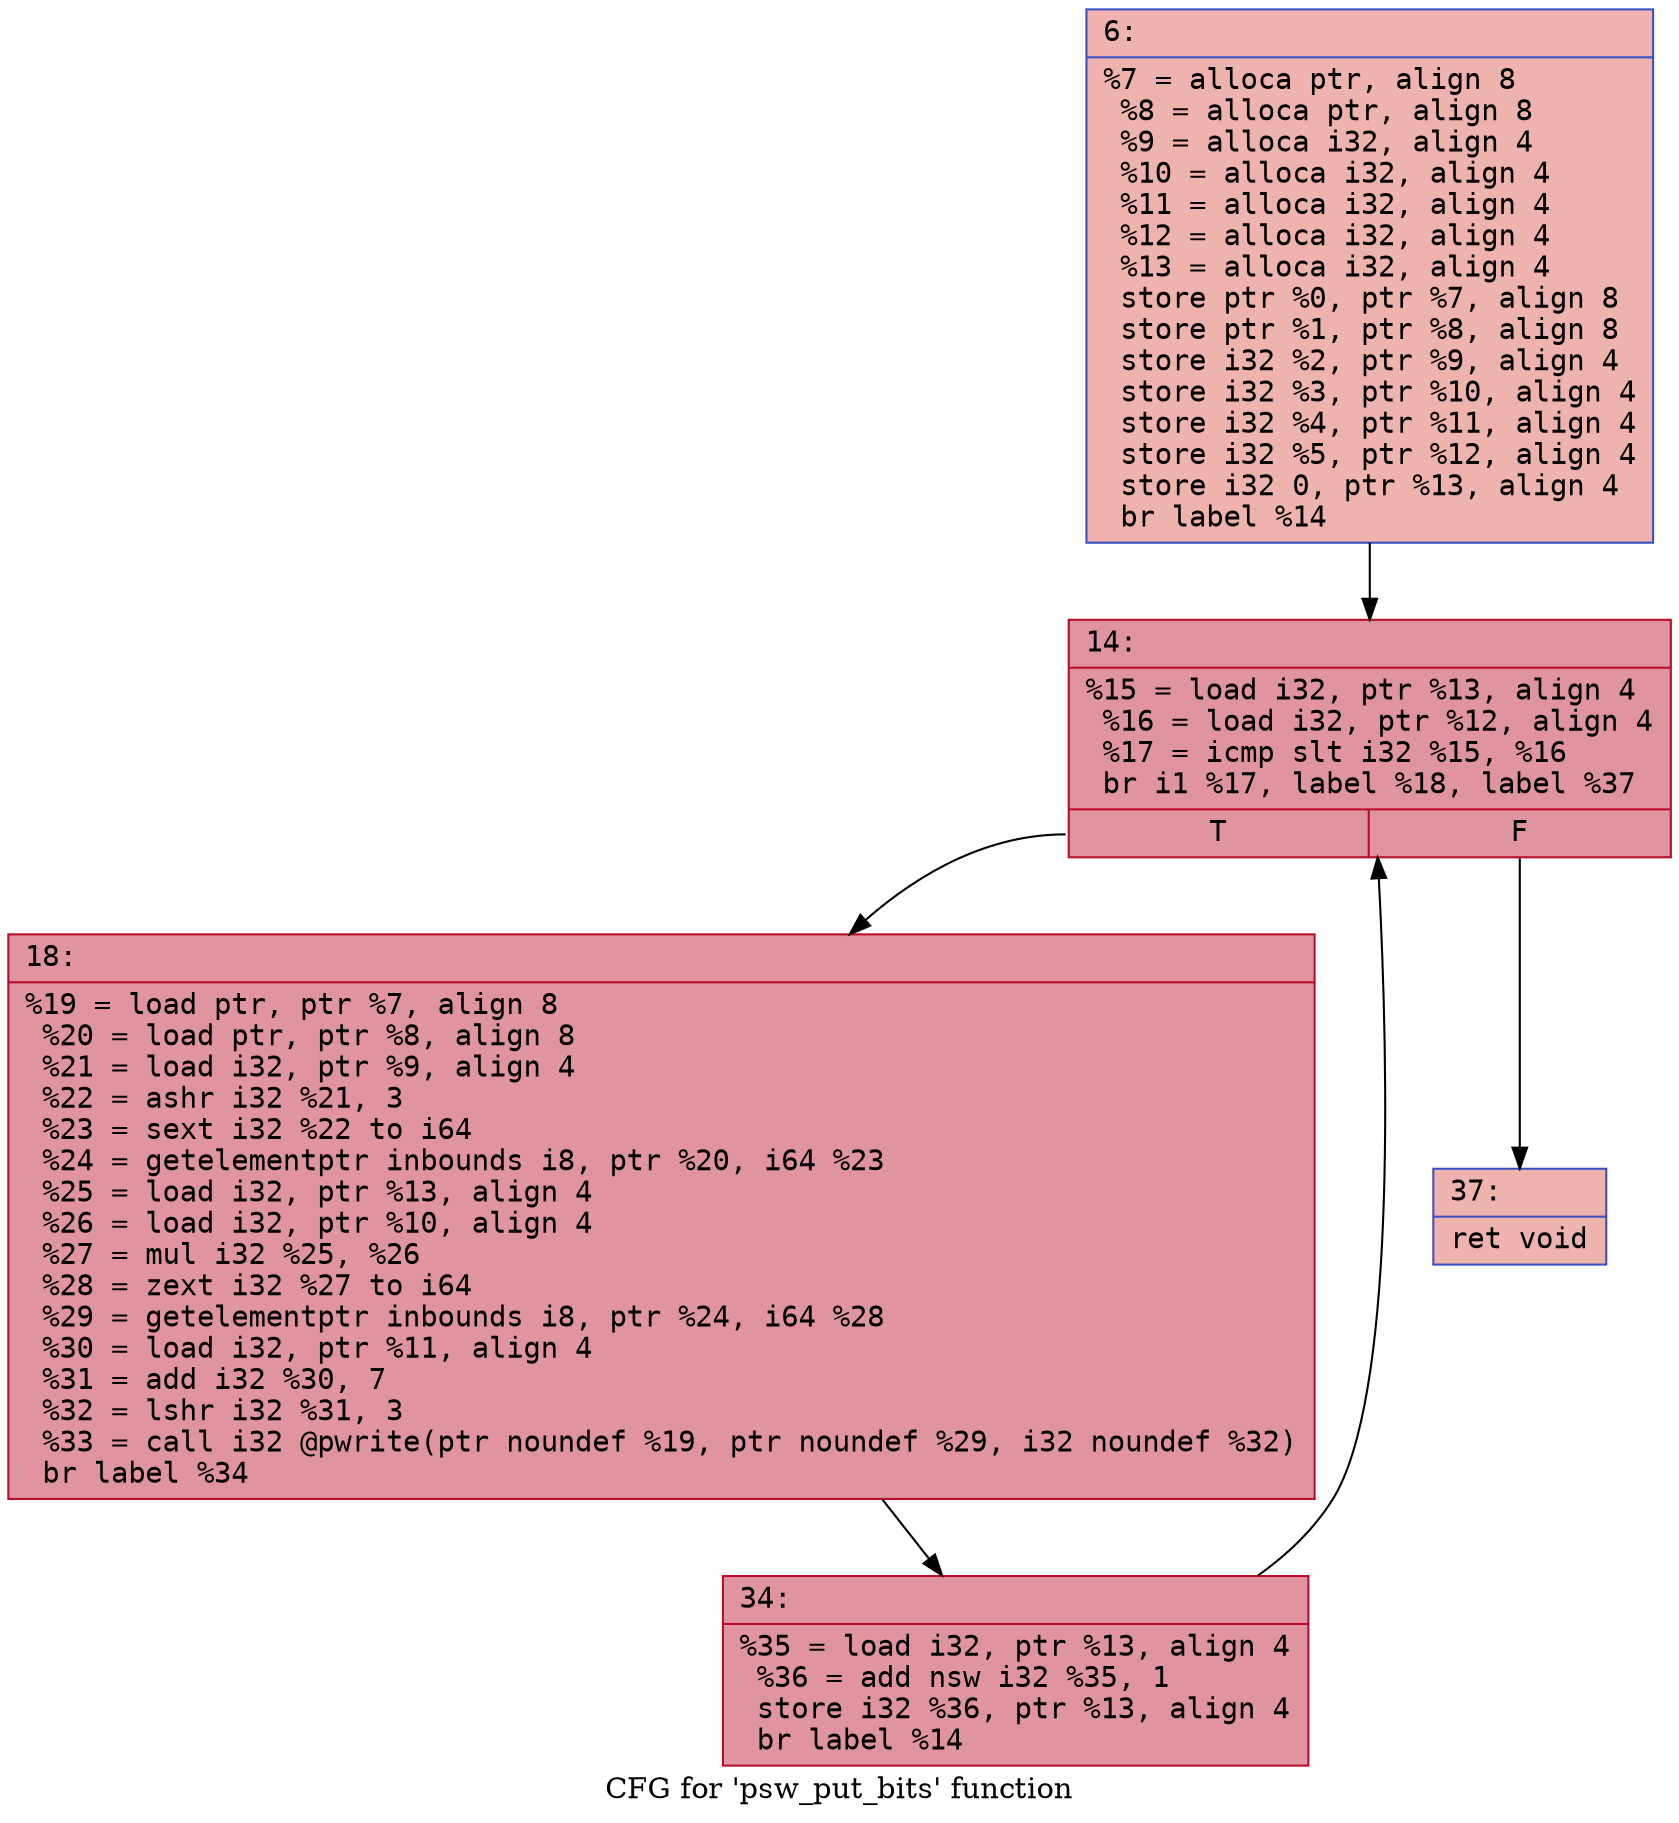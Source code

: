 digraph "CFG for 'psw_put_bits' function" {
	label="CFG for 'psw_put_bits' function";

	Node0x6000028668f0 [shape=record,color="#3d50c3ff", style=filled, fillcolor="#d6524470" fontname="Courier",label="{6:\l|  %7 = alloca ptr, align 8\l  %8 = alloca ptr, align 8\l  %9 = alloca i32, align 4\l  %10 = alloca i32, align 4\l  %11 = alloca i32, align 4\l  %12 = alloca i32, align 4\l  %13 = alloca i32, align 4\l  store ptr %0, ptr %7, align 8\l  store ptr %1, ptr %8, align 8\l  store i32 %2, ptr %9, align 4\l  store i32 %3, ptr %10, align 4\l  store i32 %4, ptr %11, align 4\l  store i32 %5, ptr %12, align 4\l  store i32 0, ptr %13, align 4\l  br label %14\l}"];
	Node0x6000028668f0 -> Node0x600002866940[tooltip="6 -> 14\nProbability 100.00%" ];
	Node0x600002866940 [shape=record,color="#b70d28ff", style=filled, fillcolor="#b70d2870" fontname="Courier",label="{14:\l|  %15 = load i32, ptr %13, align 4\l  %16 = load i32, ptr %12, align 4\l  %17 = icmp slt i32 %15, %16\l  br i1 %17, label %18, label %37\l|{<s0>T|<s1>F}}"];
	Node0x600002866940:s0 -> Node0x600002866990[tooltip="14 -> 18\nProbability 96.88%" ];
	Node0x600002866940:s1 -> Node0x600002866a30[tooltip="14 -> 37\nProbability 3.12%" ];
	Node0x600002866990 [shape=record,color="#b70d28ff", style=filled, fillcolor="#b70d2870" fontname="Courier",label="{18:\l|  %19 = load ptr, ptr %7, align 8\l  %20 = load ptr, ptr %8, align 8\l  %21 = load i32, ptr %9, align 4\l  %22 = ashr i32 %21, 3\l  %23 = sext i32 %22 to i64\l  %24 = getelementptr inbounds i8, ptr %20, i64 %23\l  %25 = load i32, ptr %13, align 4\l  %26 = load i32, ptr %10, align 4\l  %27 = mul i32 %25, %26\l  %28 = zext i32 %27 to i64\l  %29 = getelementptr inbounds i8, ptr %24, i64 %28\l  %30 = load i32, ptr %11, align 4\l  %31 = add i32 %30, 7\l  %32 = lshr i32 %31, 3\l  %33 = call i32 @pwrite(ptr noundef %19, ptr noundef %29, i32 noundef %32)\l  br label %34\l}"];
	Node0x600002866990 -> Node0x6000028669e0[tooltip="18 -> 34\nProbability 100.00%" ];
	Node0x6000028669e0 [shape=record,color="#b70d28ff", style=filled, fillcolor="#b70d2870" fontname="Courier",label="{34:\l|  %35 = load i32, ptr %13, align 4\l  %36 = add nsw i32 %35, 1\l  store i32 %36, ptr %13, align 4\l  br label %14\l}"];
	Node0x6000028669e0 -> Node0x600002866940[tooltip="34 -> 14\nProbability 100.00%" ];
	Node0x600002866a30 [shape=record,color="#3d50c3ff", style=filled, fillcolor="#d6524470" fontname="Courier",label="{37:\l|  ret void\l}"];
}
